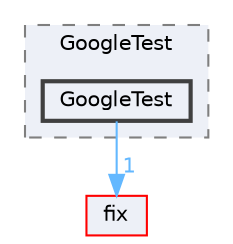 digraph "tests/GoogleTest/GoogleTest"
{
 // LATEX_PDF_SIZE
  bgcolor="transparent";
  edge [fontname=Helvetica,fontsize=10,labelfontname=Helvetica,labelfontsize=10];
  node [fontname=Helvetica,fontsize=10,shape=box,height=0.2,width=0.4];
  compound=true
  subgraph clusterdir_7c98fd4157616f704a3ca7e382f9caed {
    graph [ bgcolor="#edf0f7", pencolor="grey50", label="GoogleTest", fontname=Helvetica,fontsize=10 style="filled,dashed", URL="dir_7c98fd4157616f704a3ca7e382f9caed.html",tooltip=""]
  dir_37966b36a961810fd0ed3f748a807b11 [label="GoogleTest", fillcolor="#edf0f7", color="grey25", style="filled,bold", URL="dir_37966b36a961810fd0ed3f748a807b11.html",tooltip=""];
  }
  dir_b4d3f8626c96dc550d2abab171042708 [label="fix", fillcolor="#edf0f7", color="red", style="filled", URL="dir_b4d3f8626c96dc550d2abab171042708.html",tooltip=""];
  dir_37966b36a961810fd0ed3f748a807b11->dir_b4d3f8626c96dc550d2abab171042708 [headlabel="1", labeldistance=1.5 headhref="dir_000003_000001.html" href="dir_000003_000001.html" color="steelblue1" fontcolor="steelblue1"];
}

